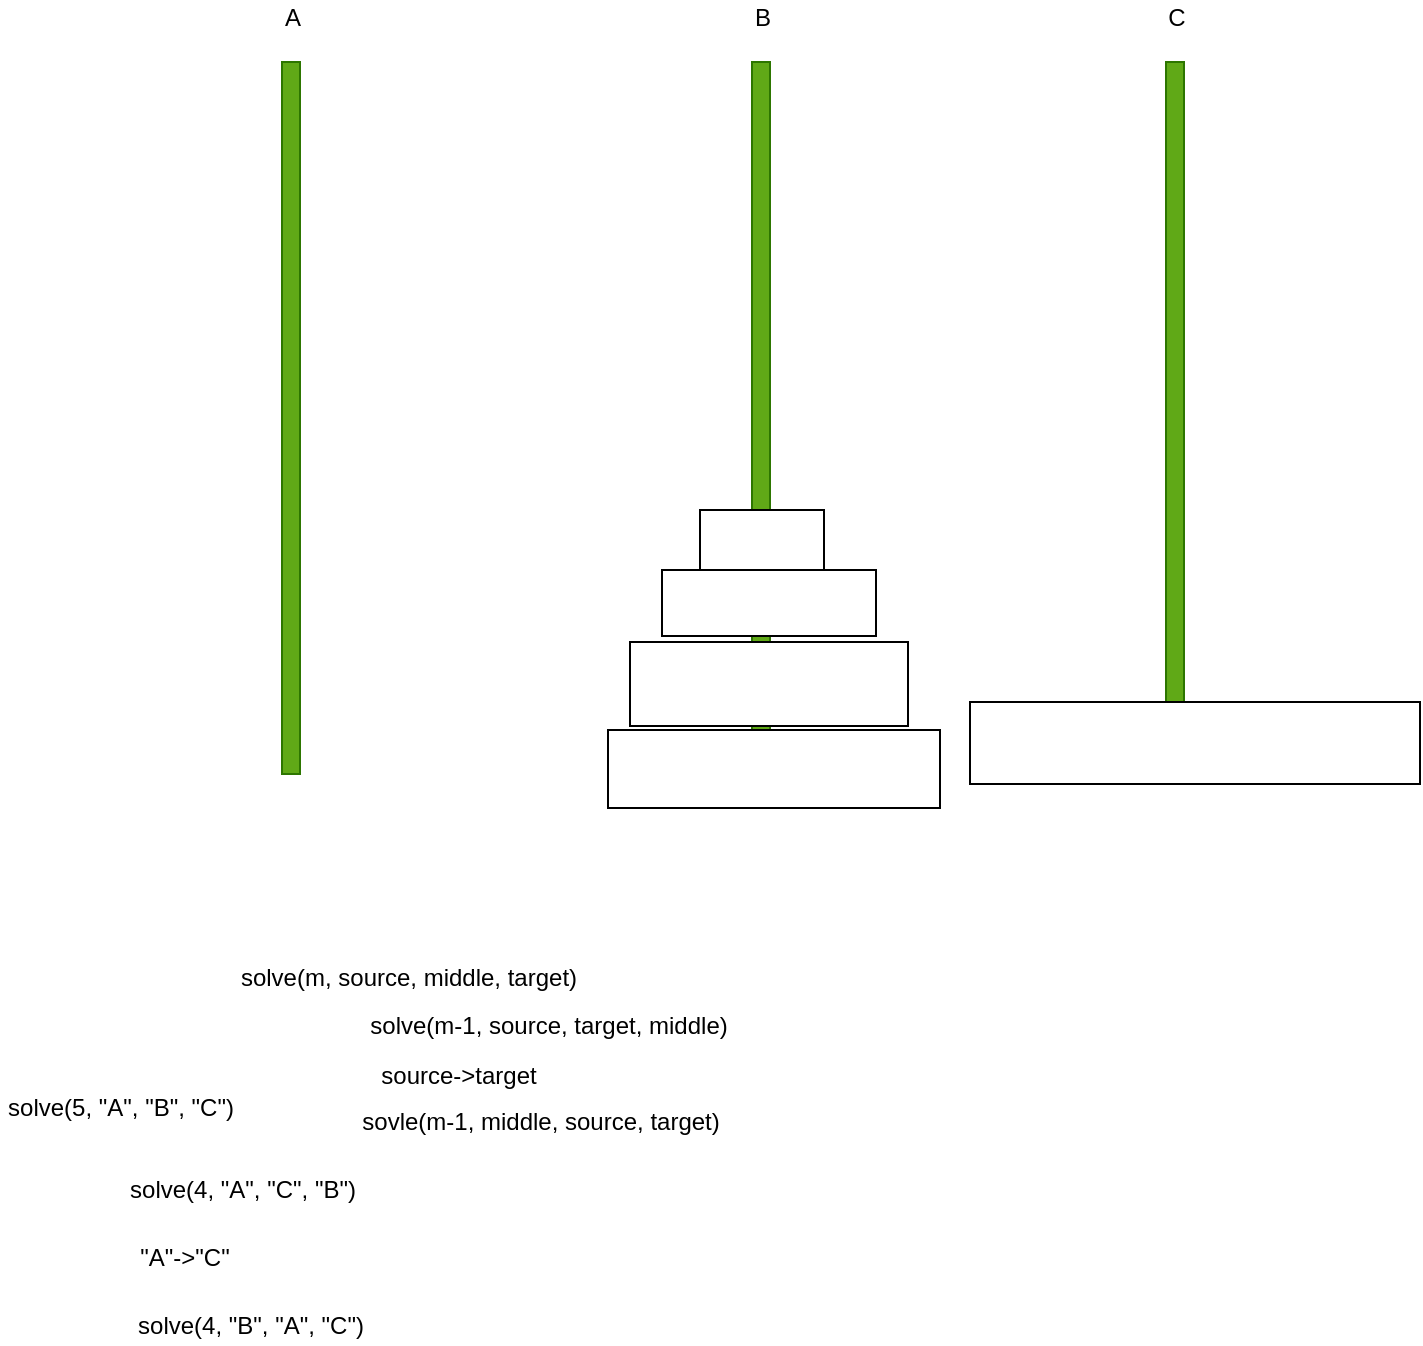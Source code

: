 <mxfile version="13.1.3">
    <diagram id="6hGFLwfOUW9BJ-s0fimq" name="Page-1">
        <mxGraphModel dx="1026" dy="552" grid="0" gridSize="10" guides="1" tooltips="1" connect="1" arrows="1" fold="1" page="1" pageScale="1" pageWidth="827" pageHeight="1169" math="0" shadow="0">
            <root>
                <mxCell id="0"/>
                <mxCell id="1" parent="0"/>
                <mxCell id="4" value="" style="rounded=0;whiteSpace=wrap;html=1;fillColor=#60a917;strokeColor=#2D7600;fontColor=#ffffff;" parent="1" vertex="1">
                    <mxGeometry x="409" y="49" width="9" height="356" as="geometry"/>
                </mxCell>
                <mxCell id="3" value="" style="rounded=0;whiteSpace=wrap;html=1;fillColor=#60a917;strokeColor=#2D7600;fontColor=#ffffff;" parent="1" vertex="1">
                    <mxGeometry x="174" y="49" width="9" height="356" as="geometry"/>
                </mxCell>
                <mxCell id="5" value="" style="rounded=0;whiteSpace=wrap;html=1;fillColor=#60a917;strokeColor=#2D7600;fontColor=#ffffff;" parent="1" vertex="1">
                    <mxGeometry x="616" y="49" width="9" height="356" as="geometry"/>
                </mxCell>
                <mxCell id="8" value="A" style="text;html=1;align=center;verticalAlign=middle;resizable=0;points=[];autosize=1;" parent="1" vertex="1">
                    <mxGeometry x="169.5" y="18" width="18" height="18" as="geometry"/>
                </mxCell>
                <mxCell id="9" value="B" style="text;html=1;align=center;verticalAlign=middle;resizable=0;points=[];autosize=1;" parent="1" vertex="1">
                    <mxGeometry x="405" y="18" width="18" height="18" as="geometry"/>
                </mxCell>
                <mxCell id="10" value="C" style="text;html=1;align=center;verticalAlign=middle;resizable=0;points=[];autosize=1;" parent="1" vertex="1">
                    <mxGeometry x="611" y="18" width="19" height="18" as="geometry"/>
                </mxCell>
                <mxCell id="12" value="" style="rounded=0;whiteSpace=wrap;html=1;" vertex="1" parent="1">
                    <mxGeometry x="518" y="369" width="225" height="41" as="geometry"/>
                </mxCell>
                <mxCell id="13" value="" style="group" vertex="1" connectable="0" parent="1">
                    <mxGeometry x="337" y="273" width="166" height="149" as="geometry"/>
                </mxCell>
                <mxCell id="2" value="" style="rounded=0;whiteSpace=wrap;html=1;" parent="13" vertex="1">
                    <mxGeometry y="110" width="166" height="39" as="geometry"/>
                </mxCell>
                <mxCell id="6" value="" style="rounded=0;whiteSpace=wrap;html=1;" parent="13" vertex="1">
                    <mxGeometry x="11" y="66" width="139" height="42" as="geometry"/>
                </mxCell>
                <mxCell id="7" value="" style="rounded=0;whiteSpace=wrap;html=1;" parent="13" vertex="1">
                    <mxGeometry x="27" y="30" width="107" height="33" as="geometry"/>
                </mxCell>
                <mxCell id="11" value="" style="rounded=0;whiteSpace=wrap;html=1;" vertex="1" parent="13">
                    <mxGeometry x="46" width="62" height="30" as="geometry"/>
                </mxCell>
                <mxCell id="14" value="solve(m, source, middle, target)" style="text;html=1;align=center;verticalAlign=middle;resizable=0;points=[];autosize=1;" vertex="1" parent="1">
                    <mxGeometry x="152" y="498" width="169" height="18" as="geometry"/>
                </mxCell>
                <mxCell id="16" value="solve(5, &quot;A&quot;, &quot;B&quot;, &quot;C&quot;)" style="text;html=1;align=center;verticalAlign=middle;resizable=0;points=[];autosize=1;" vertex="1" parent="1">
                    <mxGeometry x="33" y="563" width="119" height="18" as="geometry"/>
                </mxCell>
                <mxCell id="19" value="solve(4, &quot;A&quot;, &quot;C&quot;, &quot;B&quot;)" style="text;html=1;align=center;verticalAlign=middle;resizable=0;points=[];autosize=1;" vertex="1" parent="1">
                    <mxGeometry x="94" y="604" width="119" height="18" as="geometry"/>
                </mxCell>
                <mxCell id="20" value="&quot;A&quot;-&amp;gt;&quot;C&quot;" style="text;html=1;align=center;verticalAlign=middle;resizable=0;points=[];autosize=1;" vertex="1" parent="1">
                    <mxGeometry x="98" y="638" width="54" height="18" as="geometry"/>
                </mxCell>
                <mxCell id="22" value="solve(4, &quot;B&quot;, &quot;A&quot;, &quot;C&quot;)" style="text;html=1;align=center;verticalAlign=middle;resizable=0;points=[];autosize=1;" vertex="1" parent="1">
                    <mxGeometry x="98" y="672" width="119" height="18" as="geometry"/>
                </mxCell>
                <mxCell id="23" value="solve(m-1, source, target, middle)" style="text;html=1;align=center;verticalAlign=middle;resizable=0;points=[];autosize=1;" vertex="1" parent="1">
                    <mxGeometry x="217" y="522" width="179" height="18" as="geometry"/>
                </mxCell>
                <mxCell id="24" value="source-&amp;gt;target" style="text;html=1;align=center;verticalAlign=middle;resizable=0;points=[];autosize=1;" vertex="1" parent="1">
                    <mxGeometry x="220" y="547" width="84" height="18" as="geometry"/>
                </mxCell>
                <mxCell id="25" value="sovle(m-1, middle, source, target)" style="text;html=1;align=center;verticalAlign=middle;resizable=0;points=[];autosize=1;" vertex="1" parent="1">
                    <mxGeometry x="213" y="570" width="179" height="18" as="geometry"/>
                </mxCell>
            </root>
        </mxGraphModel>
    </diagram>
</mxfile>